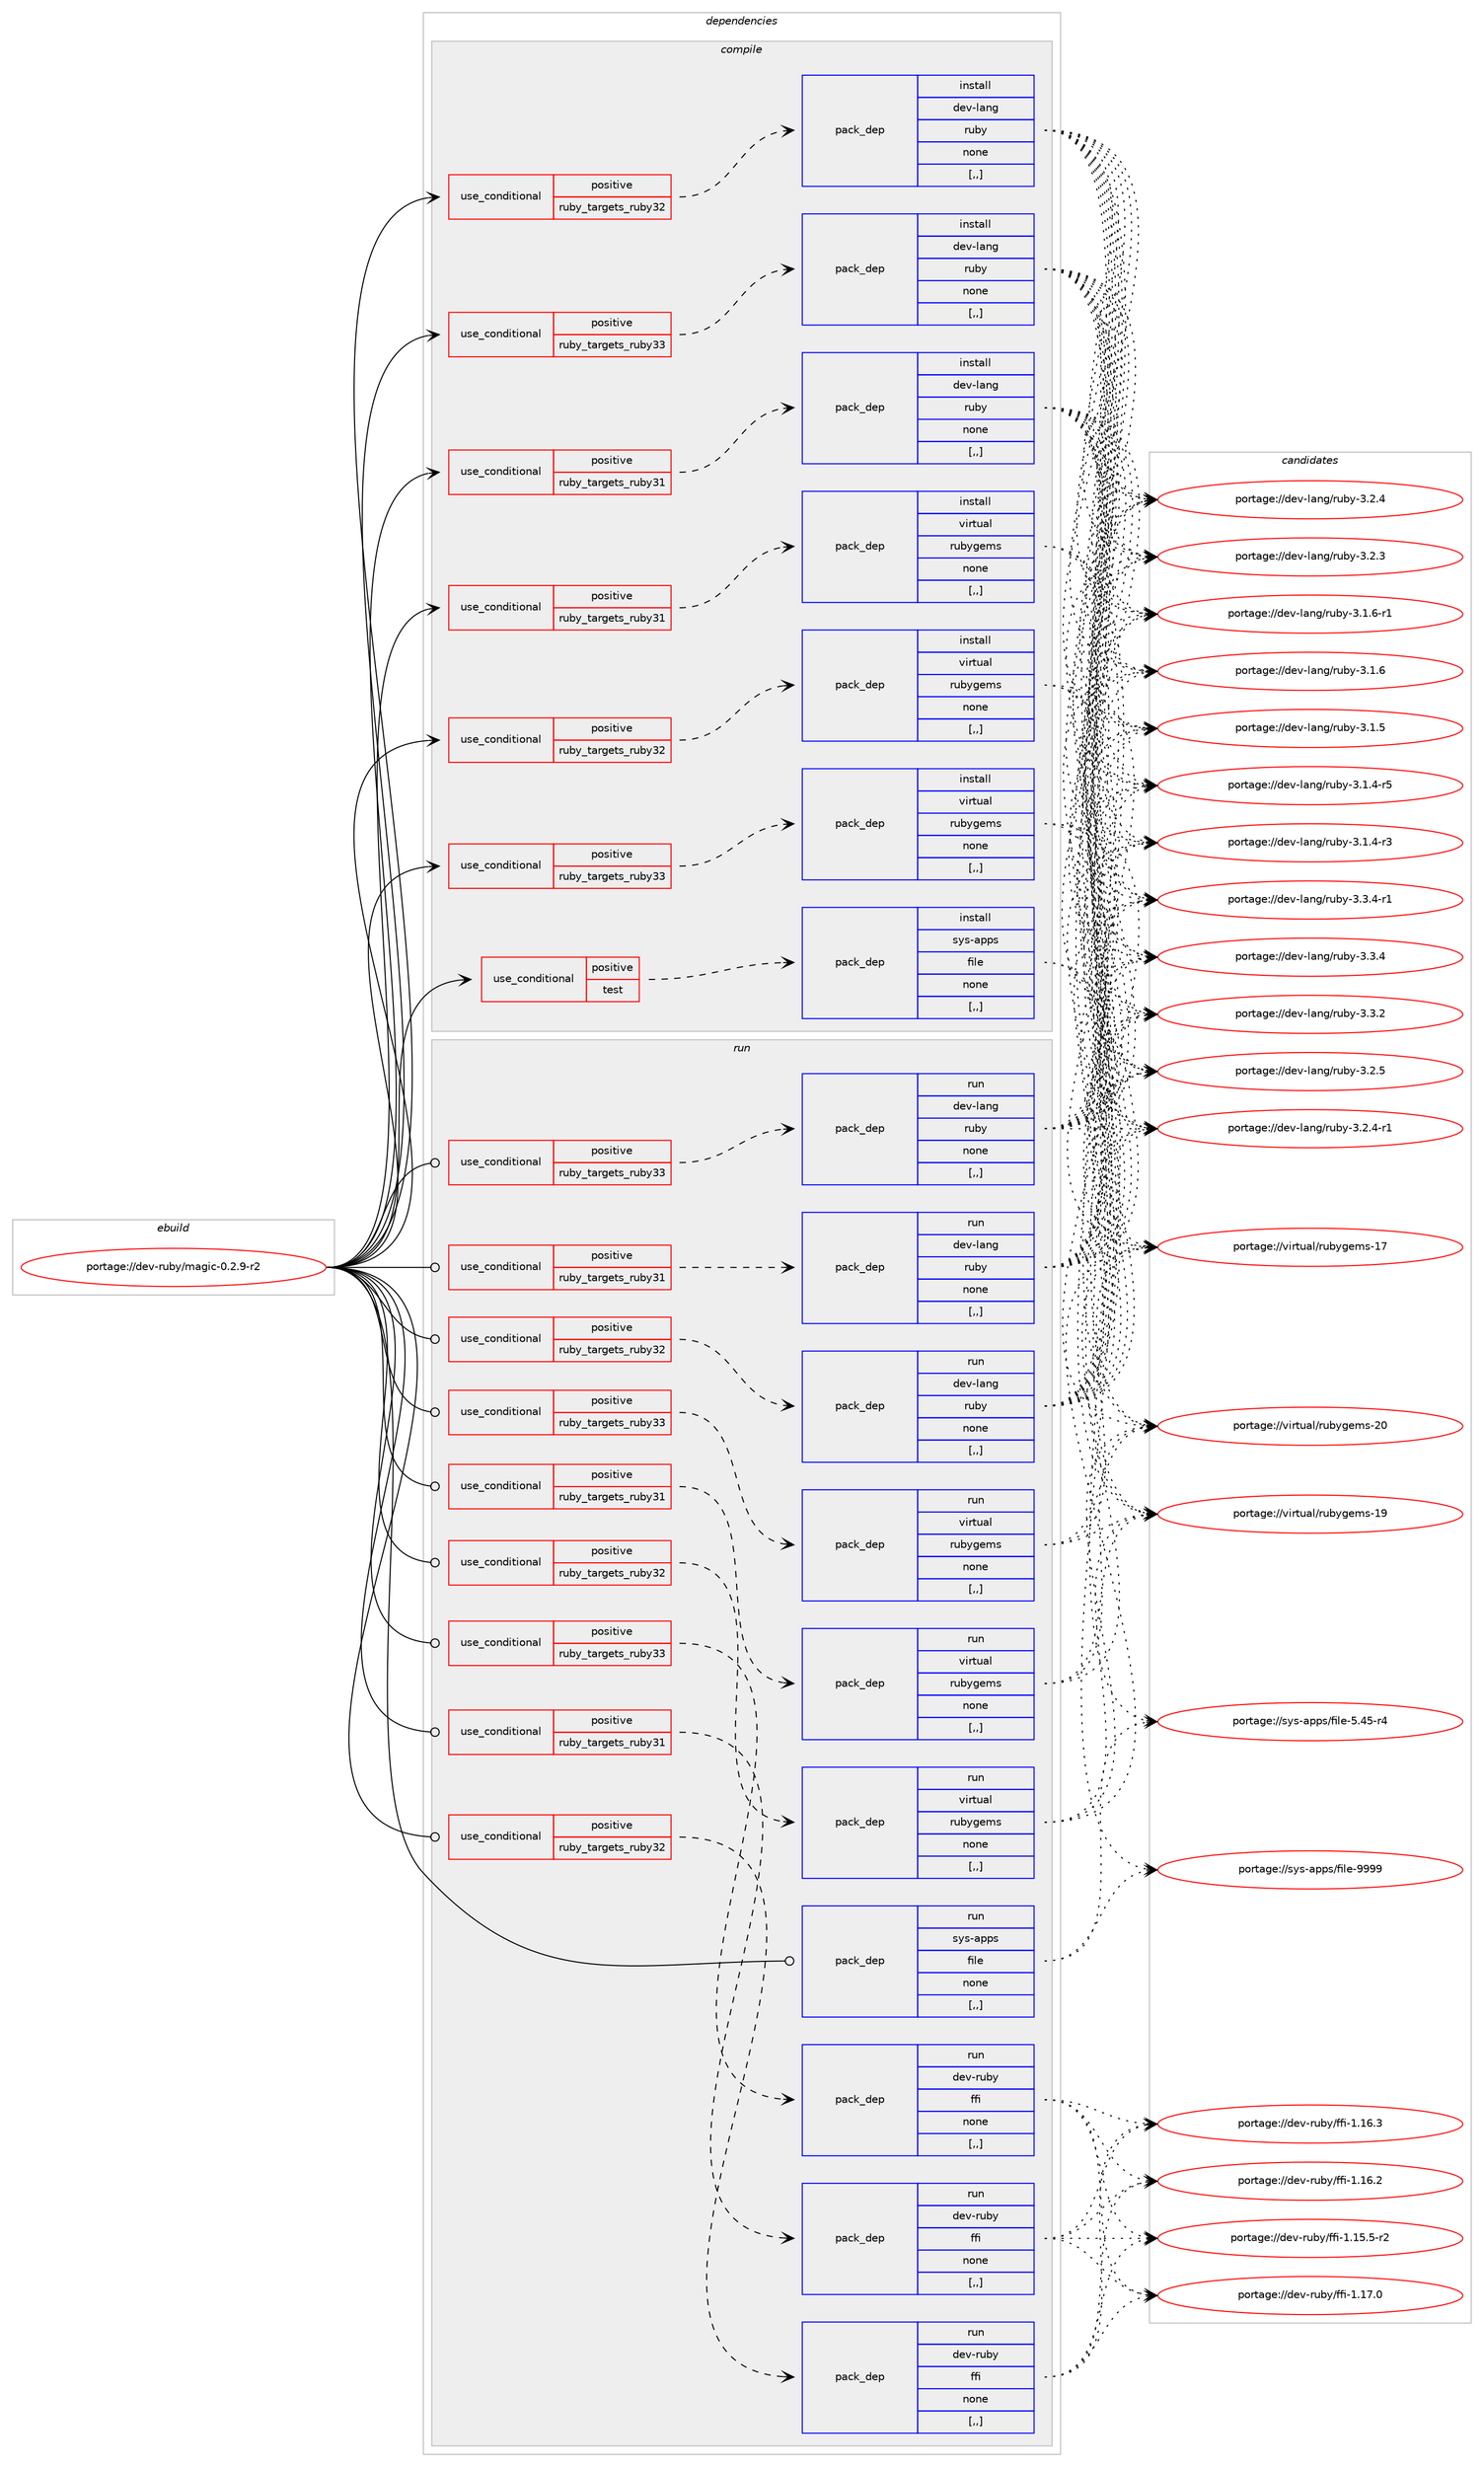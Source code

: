 digraph prolog {

# *************
# Graph options
# *************

newrank=true;
concentrate=true;
compound=true;
graph [rankdir=LR,fontname=Helvetica,fontsize=10,ranksep=1.5];#, ranksep=2.5, nodesep=0.2];
edge  [arrowhead=vee];
node  [fontname=Helvetica,fontsize=10];

# **********
# The ebuild
# **********

subgraph cluster_leftcol {
color=gray;
label=<<i>ebuild</i>>;
id [label="portage://dev-ruby/magic-0.2.9-r2", color=red, width=4, href="../dev-ruby/magic-0.2.9-r2.svg"];
}

# ****************
# The dependencies
# ****************

subgraph cluster_midcol {
color=gray;
label=<<i>dependencies</i>>;
subgraph cluster_compile {
fillcolor="#eeeeee";
style=filled;
label=<<i>compile</i>>;
subgraph cond50223 {
dependency189157 [label=<<TABLE BORDER="0" CELLBORDER="1" CELLSPACING="0" CELLPADDING="4"><TR><TD ROWSPAN="3" CELLPADDING="10">use_conditional</TD></TR><TR><TD>positive</TD></TR><TR><TD>ruby_targets_ruby31</TD></TR></TABLE>>, shape=none, color=red];
subgraph pack137595 {
dependency189158 [label=<<TABLE BORDER="0" CELLBORDER="1" CELLSPACING="0" CELLPADDING="4" WIDTH="220"><TR><TD ROWSPAN="6" CELLPADDING="30">pack_dep</TD></TR><TR><TD WIDTH="110">install</TD></TR><TR><TD>dev-lang</TD></TR><TR><TD>ruby</TD></TR><TR><TD>none</TD></TR><TR><TD>[,,]</TD></TR></TABLE>>, shape=none, color=blue];
}
dependency189157:e -> dependency189158:w [weight=20,style="dashed",arrowhead="vee"];
}
id:e -> dependency189157:w [weight=20,style="solid",arrowhead="vee"];
subgraph cond50224 {
dependency189159 [label=<<TABLE BORDER="0" CELLBORDER="1" CELLSPACING="0" CELLPADDING="4"><TR><TD ROWSPAN="3" CELLPADDING="10">use_conditional</TD></TR><TR><TD>positive</TD></TR><TR><TD>ruby_targets_ruby31</TD></TR></TABLE>>, shape=none, color=red];
subgraph pack137596 {
dependency189160 [label=<<TABLE BORDER="0" CELLBORDER="1" CELLSPACING="0" CELLPADDING="4" WIDTH="220"><TR><TD ROWSPAN="6" CELLPADDING="30">pack_dep</TD></TR><TR><TD WIDTH="110">install</TD></TR><TR><TD>virtual</TD></TR><TR><TD>rubygems</TD></TR><TR><TD>none</TD></TR><TR><TD>[,,]</TD></TR></TABLE>>, shape=none, color=blue];
}
dependency189159:e -> dependency189160:w [weight=20,style="dashed",arrowhead="vee"];
}
id:e -> dependency189159:w [weight=20,style="solid",arrowhead="vee"];
subgraph cond50225 {
dependency189161 [label=<<TABLE BORDER="0" CELLBORDER="1" CELLSPACING="0" CELLPADDING="4"><TR><TD ROWSPAN="3" CELLPADDING="10">use_conditional</TD></TR><TR><TD>positive</TD></TR><TR><TD>ruby_targets_ruby32</TD></TR></TABLE>>, shape=none, color=red];
subgraph pack137597 {
dependency189162 [label=<<TABLE BORDER="0" CELLBORDER="1" CELLSPACING="0" CELLPADDING="4" WIDTH="220"><TR><TD ROWSPAN="6" CELLPADDING="30">pack_dep</TD></TR><TR><TD WIDTH="110">install</TD></TR><TR><TD>dev-lang</TD></TR><TR><TD>ruby</TD></TR><TR><TD>none</TD></TR><TR><TD>[,,]</TD></TR></TABLE>>, shape=none, color=blue];
}
dependency189161:e -> dependency189162:w [weight=20,style="dashed",arrowhead="vee"];
}
id:e -> dependency189161:w [weight=20,style="solid",arrowhead="vee"];
subgraph cond50226 {
dependency189163 [label=<<TABLE BORDER="0" CELLBORDER="1" CELLSPACING="0" CELLPADDING="4"><TR><TD ROWSPAN="3" CELLPADDING="10">use_conditional</TD></TR><TR><TD>positive</TD></TR><TR><TD>ruby_targets_ruby32</TD></TR></TABLE>>, shape=none, color=red];
subgraph pack137598 {
dependency189164 [label=<<TABLE BORDER="0" CELLBORDER="1" CELLSPACING="0" CELLPADDING="4" WIDTH="220"><TR><TD ROWSPAN="6" CELLPADDING="30">pack_dep</TD></TR><TR><TD WIDTH="110">install</TD></TR><TR><TD>virtual</TD></TR><TR><TD>rubygems</TD></TR><TR><TD>none</TD></TR><TR><TD>[,,]</TD></TR></TABLE>>, shape=none, color=blue];
}
dependency189163:e -> dependency189164:w [weight=20,style="dashed",arrowhead="vee"];
}
id:e -> dependency189163:w [weight=20,style="solid",arrowhead="vee"];
subgraph cond50227 {
dependency189165 [label=<<TABLE BORDER="0" CELLBORDER="1" CELLSPACING="0" CELLPADDING="4"><TR><TD ROWSPAN="3" CELLPADDING="10">use_conditional</TD></TR><TR><TD>positive</TD></TR><TR><TD>ruby_targets_ruby33</TD></TR></TABLE>>, shape=none, color=red];
subgraph pack137599 {
dependency189166 [label=<<TABLE BORDER="0" CELLBORDER="1" CELLSPACING="0" CELLPADDING="4" WIDTH="220"><TR><TD ROWSPAN="6" CELLPADDING="30">pack_dep</TD></TR><TR><TD WIDTH="110">install</TD></TR><TR><TD>dev-lang</TD></TR><TR><TD>ruby</TD></TR><TR><TD>none</TD></TR><TR><TD>[,,]</TD></TR></TABLE>>, shape=none, color=blue];
}
dependency189165:e -> dependency189166:w [weight=20,style="dashed",arrowhead="vee"];
}
id:e -> dependency189165:w [weight=20,style="solid",arrowhead="vee"];
subgraph cond50228 {
dependency189167 [label=<<TABLE BORDER="0" CELLBORDER="1" CELLSPACING="0" CELLPADDING="4"><TR><TD ROWSPAN="3" CELLPADDING="10">use_conditional</TD></TR><TR><TD>positive</TD></TR><TR><TD>ruby_targets_ruby33</TD></TR></TABLE>>, shape=none, color=red];
subgraph pack137600 {
dependency189168 [label=<<TABLE BORDER="0" CELLBORDER="1" CELLSPACING="0" CELLPADDING="4" WIDTH="220"><TR><TD ROWSPAN="6" CELLPADDING="30">pack_dep</TD></TR><TR><TD WIDTH="110">install</TD></TR><TR><TD>virtual</TD></TR><TR><TD>rubygems</TD></TR><TR><TD>none</TD></TR><TR><TD>[,,]</TD></TR></TABLE>>, shape=none, color=blue];
}
dependency189167:e -> dependency189168:w [weight=20,style="dashed",arrowhead="vee"];
}
id:e -> dependency189167:w [weight=20,style="solid",arrowhead="vee"];
subgraph cond50229 {
dependency189169 [label=<<TABLE BORDER="0" CELLBORDER="1" CELLSPACING="0" CELLPADDING="4"><TR><TD ROWSPAN="3" CELLPADDING="10">use_conditional</TD></TR><TR><TD>positive</TD></TR><TR><TD>test</TD></TR></TABLE>>, shape=none, color=red];
subgraph pack137601 {
dependency189170 [label=<<TABLE BORDER="0" CELLBORDER="1" CELLSPACING="0" CELLPADDING="4" WIDTH="220"><TR><TD ROWSPAN="6" CELLPADDING="30">pack_dep</TD></TR><TR><TD WIDTH="110">install</TD></TR><TR><TD>sys-apps</TD></TR><TR><TD>file</TD></TR><TR><TD>none</TD></TR><TR><TD>[,,]</TD></TR></TABLE>>, shape=none, color=blue];
}
dependency189169:e -> dependency189170:w [weight=20,style="dashed",arrowhead="vee"];
}
id:e -> dependency189169:w [weight=20,style="solid",arrowhead="vee"];
}
subgraph cluster_compileandrun {
fillcolor="#eeeeee";
style=filled;
label=<<i>compile and run</i>>;
}
subgraph cluster_run {
fillcolor="#eeeeee";
style=filled;
label=<<i>run</i>>;
subgraph cond50230 {
dependency189171 [label=<<TABLE BORDER="0" CELLBORDER="1" CELLSPACING="0" CELLPADDING="4"><TR><TD ROWSPAN="3" CELLPADDING="10">use_conditional</TD></TR><TR><TD>positive</TD></TR><TR><TD>ruby_targets_ruby31</TD></TR></TABLE>>, shape=none, color=red];
subgraph pack137602 {
dependency189172 [label=<<TABLE BORDER="0" CELLBORDER="1" CELLSPACING="0" CELLPADDING="4" WIDTH="220"><TR><TD ROWSPAN="6" CELLPADDING="30">pack_dep</TD></TR><TR><TD WIDTH="110">run</TD></TR><TR><TD>dev-lang</TD></TR><TR><TD>ruby</TD></TR><TR><TD>none</TD></TR><TR><TD>[,,]</TD></TR></TABLE>>, shape=none, color=blue];
}
dependency189171:e -> dependency189172:w [weight=20,style="dashed",arrowhead="vee"];
}
id:e -> dependency189171:w [weight=20,style="solid",arrowhead="odot"];
subgraph cond50231 {
dependency189173 [label=<<TABLE BORDER="0" CELLBORDER="1" CELLSPACING="0" CELLPADDING="4"><TR><TD ROWSPAN="3" CELLPADDING="10">use_conditional</TD></TR><TR><TD>positive</TD></TR><TR><TD>ruby_targets_ruby31</TD></TR></TABLE>>, shape=none, color=red];
subgraph pack137603 {
dependency189174 [label=<<TABLE BORDER="0" CELLBORDER="1" CELLSPACING="0" CELLPADDING="4" WIDTH="220"><TR><TD ROWSPAN="6" CELLPADDING="30">pack_dep</TD></TR><TR><TD WIDTH="110">run</TD></TR><TR><TD>dev-ruby</TD></TR><TR><TD>ffi</TD></TR><TR><TD>none</TD></TR><TR><TD>[,,]</TD></TR></TABLE>>, shape=none, color=blue];
}
dependency189173:e -> dependency189174:w [weight=20,style="dashed",arrowhead="vee"];
}
id:e -> dependency189173:w [weight=20,style="solid",arrowhead="odot"];
subgraph cond50232 {
dependency189175 [label=<<TABLE BORDER="0" CELLBORDER="1" CELLSPACING="0" CELLPADDING="4"><TR><TD ROWSPAN="3" CELLPADDING="10">use_conditional</TD></TR><TR><TD>positive</TD></TR><TR><TD>ruby_targets_ruby31</TD></TR></TABLE>>, shape=none, color=red];
subgraph pack137604 {
dependency189176 [label=<<TABLE BORDER="0" CELLBORDER="1" CELLSPACING="0" CELLPADDING="4" WIDTH="220"><TR><TD ROWSPAN="6" CELLPADDING="30">pack_dep</TD></TR><TR><TD WIDTH="110">run</TD></TR><TR><TD>virtual</TD></TR><TR><TD>rubygems</TD></TR><TR><TD>none</TD></TR><TR><TD>[,,]</TD></TR></TABLE>>, shape=none, color=blue];
}
dependency189175:e -> dependency189176:w [weight=20,style="dashed",arrowhead="vee"];
}
id:e -> dependency189175:w [weight=20,style="solid",arrowhead="odot"];
subgraph cond50233 {
dependency189177 [label=<<TABLE BORDER="0" CELLBORDER="1" CELLSPACING="0" CELLPADDING="4"><TR><TD ROWSPAN="3" CELLPADDING="10">use_conditional</TD></TR><TR><TD>positive</TD></TR><TR><TD>ruby_targets_ruby32</TD></TR></TABLE>>, shape=none, color=red];
subgraph pack137605 {
dependency189178 [label=<<TABLE BORDER="0" CELLBORDER="1" CELLSPACING="0" CELLPADDING="4" WIDTH="220"><TR><TD ROWSPAN="6" CELLPADDING="30">pack_dep</TD></TR><TR><TD WIDTH="110">run</TD></TR><TR><TD>dev-lang</TD></TR><TR><TD>ruby</TD></TR><TR><TD>none</TD></TR><TR><TD>[,,]</TD></TR></TABLE>>, shape=none, color=blue];
}
dependency189177:e -> dependency189178:w [weight=20,style="dashed",arrowhead="vee"];
}
id:e -> dependency189177:w [weight=20,style="solid",arrowhead="odot"];
subgraph cond50234 {
dependency189179 [label=<<TABLE BORDER="0" CELLBORDER="1" CELLSPACING="0" CELLPADDING="4"><TR><TD ROWSPAN="3" CELLPADDING="10">use_conditional</TD></TR><TR><TD>positive</TD></TR><TR><TD>ruby_targets_ruby32</TD></TR></TABLE>>, shape=none, color=red];
subgraph pack137606 {
dependency189180 [label=<<TABLE BORDER="0" CELLBORDER="1" CELLSPACING="0" CELLPADDING="4" WIDTH="220"><TR><TD ROWSPAN="6" CELLPADDING="30">pack_dep</TD></TR><TR><TD WIDTH="110">run</TD></TR><TR><TD>dev-ruby</TD></TR><TR><TD>ffi</TD></TR><TR><TD>none</TD></TR><TR><TD>[,,]</TD></TR></TABLE>>, shape=none, color=blue];
}
dependency189179:e -> dependency189180:w [weight=20,style="dashed",arrowhead="vee"];
}
id:e -> dependency189179:w [weight=20,style="solid",arrowhead="odot"];
subgraph cond50235 {
dependency189181 [label=<<TABLE BORDER="0" CELLBORDER="1" CELLSPACING="0" CELLPADDING="4"><TR><TD ROWSPAN="3" CELLPADDING="10">use_conditional</TD></TR><TR><TD>positive</TD></TR><TR><TD>ruby_targets_ruby32</TD></TR></TABLE>>, shape=none, color=red];
subgraph pack137607 {
dependency189182 [label=<<TABLE BORDER="0" CELLBORDER="1" CELLSPACING="0" CELLPADDING="4" WIDTH="220"><TR><TD ROWSPAN="6" CELLPADDING="30">pack_dep</TD></TR><TR><TD WIDTH="110">run</TD></TR><TR><TD>virtual</TD></TR><TR><TD>rubygems</TD></TR><TR><TD>none</TD></TR><TR><TD>[,,]</TD></TR></TABLE>>, shape=none, color=blue];
}
dependency189181:e -> dependency189182:w [weight=20,style="dashed",arrowhead="vee"];
}
id:e -> dependency189181:w [weight=20,style="solid",arrowhead="odot"];
subgraph cond50236 {
dependency189183 [label=<<TABLE BORDER="0" CELLBORDER="1" CELLSPACING="0" CELLPADDING="4"><TR><TD ROWSPAN="3" CELLPADDING="10">use_conditional</TD></TR><TR><TD>positive</TD></TR><TR><TD>ruby_targets_ruby33</TD></TR></TABLE>>, shape=none, color=red];
subgraph pack137608 {
dependency189184 [label=<<TABLE BORDER="0" CELLBORDER="1" CELLSPACING="0" CELLPADDING="4" WIDTH="220"><TR><TD ROWSPAN="6" CELLPADDING="30">pack_dep</TD></TR><TR><TD WIDTH="110">run</TD></TR><TR><TD>dev-lang</TD></TR><TR><TD>ruby</TD></TR><TR><TD>none</TD></TR><TR><TD>[,,]</TD></TR></TABLE>>, shape=none, color=blue];
}
dependency189183:e -> dependency189184:w [weight=20,style="dashed",arrowhead="vee"];
}
id:e -> dependency189183:w [weight=20,style="solid",arrowhead="odot"];
subgraph cond50237 {
dependency189185 [label=<<TABLE BORDER="0" CELLBORDER="1" CELLSPACING="0" CELLPADDING="4"><TR><TD ROWSPAN="3" CELLPADDING="10">use_conditional</TD></TR><TR><TD>positive</TD></TR><TR><TD>ruby_targets_ruby33</TD></TR></TABLE>>, shape=none, color=red];
subgraph pack137609 {
dependency189186 [label=<<TABLE BORDER="0" CELLBORDER="1" CELLSPACING="0" CELLPADDING="4" WIDTH="220"><TR><TD ROWSPAN="6" CELLPADDING="30">pack_dep</TD></TR><TR><TD WIDTH="110">run</TD></TR><TR><TD>dev-ruby</TD></TR><TR><TD>ffi</TD></TR><TR><TD>none</TD></TR><TR><TD>[,,]</TD></TR></TABLE>>, shape=none, color=blue];
}
dependency189185:e -> dependency189186:w [weight=20,style="dashed",arrowhead="vee"];
}
id:e -> dependency189185:w [weight=20,style="solid",arrowhead="odot"];
subgraph cond50238 {
dependency189187 [label=<<TABLE BORDER="0" CELLBORDER="1" CELLSPACING="0" CELLPADDING="4"><TR><TD ROWSPAN="3" CELLPADDING="10">use_conditional</TD></TR><TR><TD>positive</TD></TR><TR><TD>ruby_targets_ruby33</TD></TR></TABLE>>, shape=none, color=red];
subgraph pack137610 {
dependency189188 [label=<<TABLE BORDER="0" CELLBORDER="1" CELLSPACING="0" CELLPADDING="4" WIDTH="220"><TR><TD ROWSPAN="6" CELLPADDING="30">pack_dep</TD></TR><TR><TD WIDTH="110">run</TD></TR><TR><TD>virtual</TD></TR><TR><TD>rubygems</TD></TR><TR><TD>none</TD></TR><TR><TD>[,,]</TD></TR></TABLE>>, shape=none, color=blue];
}
dependency189187:e -> dependency189188:w [weight=20,style="dashed",arrowhead="vee"];
}
id:e -> dependency189187:w [weight=20,style="solid",arrowhead="odot"];
subgraph pack137611 {
dependency189189 [label=<<TABLE BORDER="0" CELLBORDER="1" CELLSPACING="0" CELLPADDING="4" WIDTH="220"><TR><TD ROWSPAN="6" CELLPADDING="30">pack_dep</TD></TR><TR><TD WIDTH="110">run</TD></TR><TR><TD>sys-apps</TD></TR><TR><TD>file</TD></TR><TR><TD>none</TD></TR><TR><TD>[,,]</TD></TR></TABLE>>, shape=none, color=blue];
}
id:e -> dependency189189:w [weight=20,style="solid",arrowhead="odot"];
}
}

# **************
# The candidates
# **************

subgraph cluster_choices {
rank=same;
color=gray;
label=<<i>candidates</i>>;

subgraph choice137595 {
color=black;
nodesep=1;
choice100101118451089711010347114117981214551465146524511449 [label="portage://dev-lang/ruby-3.3.4-r1", color=red, width=4,href="../dev-lang/ruby-3.3.4-r1.svg"];
choice10010111845108971101034711411798121455146514652 [label="portage://dev-lang/ruby-3.3.4", color=red, width=4,href="../dev-lang/ruby-3.3.4.svg"];
choice10010111845108971101034711411798121455146514650 [label="portage://dev-lang/ruby-3.3.2", color=red, width=4,href="../dev-lang/ruby-3.3.2.svg"];
choice10010111845108971101034711411798121455146504653 [label="portage://dev-lang/ruby-3.2.5", color=red, width=4,href="../dev-lang/ruby-3.2.5.svg"];
choice100101118451089711010347114117981214551465046524511449 [label="portage://dev-lang/ruby-3.2.4-r1", color=red, width=4,href="../dev-lang/ruby-3.2.4-r1.svg"];
choice10010111845108971101034711411798121455146504652 [label="portage://dev-lang/ruby-3.2.4", color=red, width=4,href="../dev-lang/ruby-3.2.4.svg"];
choice10010111845108971101034711411798121455146504651 [label="portage://dev-lang/ruby-3.2.3", color=red, width=4,href="../dev-lang/ruby-3.2.3.svg"];
choice100101118451089711010347114117981214551464946544511449 [label="portage://dev-lang/ruby-3.1.6-r1", color=red, width=4,href="../dev-lang/ruby-3.1.6-r1.svg"];
choice10010111845108971101034711411798121455146494654 [label="portage://dev-lang/ruby-3.1.6", color=red, width=4,href="../dev-lang/ruby-3.1.6.svg"];
choice10010111845108971101034711411798121455146494653 [label="portage://dev-lang/ruby-3.1.5", color=red, width=4,href="../dev-lang/ruby-3.1.5.svg"];
choice100101118451089711010347114117981214551464946524511453 [label="portage://dev-lang/ruby-3.1.4-r5", color=red, width=4,href="../dev-lang/ruby-3.1.4-r5.svg"];
choice100101118451089711010347114117981214551464946524511451 [label="portage://dev-lang/ruby-3.1.4-r3", color=red, width=4,href="../dev-lang/ruby-3.1.4-r3.svg"];
dependency189158:e -> choice100101118451089711010347114117981214551465146524511449:w [style=dotted,weight="100"];
dependency189158:e -> choice10010111845108971101034711411798121455146514652:w [style=dotted,weight="100"];
dependency189158:e -> choice10010111845108971101034711411798121455146514650:w [style=dotted,weight="100"];
dependency189158:e -> choice10010111845108971101034711411798121455146504653:w [style=dotted,weight="100"];
dependency189158:e -> choice100101118451089711010347114117981214551465046524511449:w [style=dotted,weight="100"];
dependency189158:e -> choice10010111845108971101034711411798121455146504652:w [style=dotted,weight="100"];
dependency189158:e -> choice10010111845108971101034711411798121455146504651:w [style=dotted,weight="100"];
dependency189158:e -> choice100101118451089711010347114117981214551464946544511449:w [style=dotted,weight="100"];
dependency189158:e -> choice10010111845108971101034711411798121455146494654:w [style=dotted,weight="100"];
dependency189158:e -> choice10010111845108971101034711411798121455146494653:w [style=dotted,weight="100"];
dependency189158:e -> choice100101118451089711010347114117981214551464946524511453:w [style=dotted,weight="100"];
dependency189158:e -> choice100101118451089711010347114117981214551464946524511451:w [style=dotted,weight="100"];
}
subgraph choice137596 {
color=black;
nodesep=1;
choice118105114116117971084711411798121103101109115455048 [label="portage://virtual/rubygems-20", color=red, width=4,href="../virtual/rubygems-20.svg"];
choice118105114116117971084711411798121103101109115454957 [label="portage://virtual/rubygems-19", color=red, width=4,href="../virtual/rubygems-19.svg"];
choice118105114116117971084711411798121103101109115454955 [label="portage://virtual/rubygems-17", color=red, width=4,href="../virtual/rubygems-17.svg"];
dependency189160:e -> choice118105114116117971084711411798121103101109115455048:w [style=dotted,weight="100"];
dependency189160:e -> choice118105114116117971084711411798121103101109115454957:w [style=dotted,weight="100"];
dependency189160:e -> choice118105114116117971084711411798121103101109115454955:w [style=dotted,weight="100"];
}
subgraph choice137597 {
color=black;
nodesep=1;
choice100101118451089711010347114117981214551465146524511449 [label="portage://dev-lang/ruby-3.3.4-r1", color=red, width=4,href="../dev-lang/ruby-3.3.4-r1.svg"];
choice10010111845108971101034711411798121455146514652 [label="portage://dev-lang/ruby-3.3.4", color=red, width=4,href="../dev-lang/ruby-3.3.4.svg"];
choice10010111845108971101034711411798121455146514650 [label="portage://dev-lang/ruby-3.3.2", color=red, width=4,href="../dev-lang/ruby-3.3.2.svg"];
choice10010111845108971101034711411798121455146504653 [label="portage://dev-lang/ruby-3.2.5", color=red, width=4,href="../dev-lang/ruby-3.2.5.svg"];
choice100101118451089711010347114117981214551465046524511449 [label="portage://dev-lang/ruby-3.2.4-r1", color=red, width=4,href="../dev-lang/ruby-3.2.4-r1.svg"];
choice10010111845108971101034711411798121455146504652 [label="portage://dev-lang/ruby-3.2.4", color=red, width=4,href="../dev-lang/ruby-3.2.4.svg"];
choice10010111845108971101034711411798121455146504651 [label="portage://dev-lang/ruby-3.2.3", color=red, width=4,href="../dev-lang/ruby-3.2.3.svg"];
choice100101118451089711010347114117981214551464946544511449 [label="portage://dev-lang/ruby-3.1.6-r1", color=red, width=4,href="../dev-lang/ruby-3.1.6-r1.svg"];
choice10010111845108971101034711411798121455146494654 [label="portage://dev-lang/ruby-3.1.6", color=red, width=4,href="../dev-lang/ruby-3.1.6.svg"];
choice10010111845108971101034711411798121455146494653 [label="portage://dev-lang/ruby-3.1.5", color=red, width=4,href="../dev-lang/ruby-3.1.5.svg"];
choice100101118451089711010347114117981214551464946524511453 [label="portage://dev-lang/ruby-3.1.4-r5", color=red, width=4,href="../dev-lang/ruby-3.1.4-r5.svg"];
choice100101118451089711010347114117981214551464946524511451 [label="portage://dev-lang/ruby-3.1.4-r3", color=red, width=4,href="../dev-lang/ruby-3.1.4-r3.svg"];
dependency189162:e -> choice100101118451089711010347114117981214551465146524511449:w [style=dotted,weight="100"];
dependency189162:e -> choice10010111845108971101034711411798121455146514652:w [style=dotted,weight="100"];
dependency189162:e -> choice10010111845108971101034711411798121455146514650:w [style=dotted,weight="100"];
dependency189162:e -> choice10010111845108971101034711411798121455146504653:w [style=dotted,weight="100"];
dependency189162:e -> choice100101118451089711010347114117981214551465046524511449:w [style=dotted,weight="100"];
dependency189162:e -> choice10010111845108971101034711411798121455146504652:w [style=dotted,weight="100"];
dependency189162:e -> choice10010111845108971101034711411798121455146504651:w [style=dotted,weight="100"];
dependency189162:e -> choice100101118451089711010347114117981214551464946544511449:w [style=dotted,weight="100"];
dependency189162:e -> choice10010111845108971101034711411798121455146494654:w [style=dotted,weight="100"];
dependency189162:e -> choice10010111845108971101034711411798121455146494653:w [style=dotted,weight="100"];
dependency189162:e -> choice100101118451089711010347114117981214551464946524511453:w [style=dotted,weight="100"];
dependency189162:e -> choice100101118451089711010347114117981214551464946524511451:w [style=dotted,weight="100"];
}
subgraph choice137598 {
color=black;
nodesep=1;
choice118105114116117971084711411798121103101109115455048 [label="portage://virtual/rubygems-20", color=red, width=4,href="../virtual/rubygems-20.svg"];
choice118105114116117971084711411798121103101109115454957 [label="portage://virtual/rubygems-19", color=red, width=4,href="../virtual/rubygems-19.svg"];
choice118105114116117971084711411798121103101109115454955 [label="portage://virtual/rubygems-17", color=red, width=4,href="../virtual/rubygems-17.svg"];
dependency189164:e -> choice118105114116117971084711411798121103101109115455048:w [style=dotted,weight="100"];
dependency189164:e -> choice118105114116117971084711411798121103101109115454957:w [style=dotted,weight="100"];
dependency189164:e -> choice118105114116117971084711411798121103101109115454955:w [style=dotted,weight="100"];
}
subgraph choice137599 {
color=black;
nodesep=1;
choice100101118451089711010347114117981214551465146524511449 [label="portage://dev-lang/ruby-3.3.4-r1", color=red, width=4,href="../dev-lang/ruby-3.3.4-r1.svg"];
choice10010111845108971101034711411798121455146514652 [label="portage://dev-lang/ruby-3.3.4", color=red, width=4,href="../dev-lang/ruby-3.3.4.svg"];
choice10010111845108971101034711411798121455146514650 [label="portage://dev-lang/ruby-3.3.2", color=red, width=4,href="../dev-lang/ruby-3.3.2.svg"];
choice10010111845108971101034711411798121455146504653 [label="portage://dev-lang/ruby-3.2.5", color=red, width=4,href="../dev-lang/ruby-3.2.5.svg"];
choice100101118451089711010347114117981214551465046524511449 [label="portage://dev-lang/ruby-3.2.4-r1", color=red, width=4,href="../dev-lang/ruby-3.2.4-r1.svg"];
choice10010111845108971101034711411798121455146504652 [label="portage://dev-lang/ruby-3.2.4", color=red, width=4,href="../dev-lang/ruby-3.2.4.svg"];
choice10010111845108971101034711411798121455146504651 [label="portage://dev-lang/ruby-3.2.3", color=red, width=4,href="../dev-lang/ruby-3.2.3.svg"];
choice100101118451089711010347114117981214551464946544511449 [label="portage://dev-lang/ruby-3.1.6-r1", color=red, width=4,href="../dev-lang/ruby-3.1.6-r1.svg"];
choice10010111845108971101034711411798121455146494654 [label="portage://dev-lang/ruby-3.1.6", color=red, width=4,href="../dev-lang/ruby-3.1.6.svg"];
choice10010111845108971101034711411798121455146494653 [label="portage://dev-lang/ruby-3.1.5", color=red, width=4,href="../dev-lang/ruby-3.1.5.svg"];
choice100101118451089711010347114117981214551464946524511453 [label="portage://dev-lang/ruby-3.1.4-r5", color=red, width=4,href="../dev-lang/ruby-3.1.4-r5.svg"];
choice100101118451089711010347114117981214551464946524511451 [label="portage://dev-lang/ruby-3.1.4-r3", color=red, width=4,href="../dev-lang/ruby-3.1.4-r3.svg"];
dependency189166:e -> choice100101118451089711010347114117981214551465146524511449:w [style=dotted,weight="100"];
dependency189166:e -> choice10010111845108971101034711411798121455146514652:w [style=dotted,weight="100"];
dependency189166:e -> choice10010111845108971101034711411798121455146514650:w [style=dotted,weight="100"];
dependency189166:e -> choice10010111845108971101034711411798121455146504653:w [style=dotted,weight="100"];
dependency189166:e -> choice100101118451089711010347114117981214551465046524511449:w [style=dotted,weight="100"];
dependency189166:e -> choice10010111845108971101034711411798121455146504652:w [style=dotted,weight="100"];
dependency189166:e -> choice10010111845108971101034711411798121455146504651:w [style=dotted,weight="100"];
dependency189166:e -> choice100101118451089711010347114117981214551464946544511449:w [style=dotted,weight="100"];
dependency189166:e -> choice10010111845108971101034711411798121455146494654:w [style=dotted,weight="100"];
dependency189166:e -> choice10010111845108971101034711411798121455146494653:w [style=dotted,weight="100"];
dependency189166:e -> choice100101118451089711010347114117981214551464946524511453:w [style=dotted,weight="100"];
dependency189166:e -> choice100101118451089711010347114117981214551464946524511451:w [style=dotted,weight="100"];
}
subgraph choice137600 {
color=black;
nodesep=1;
choice118105114116117971084711411798121103101109115455048 [label="portage://virtual/rubygems-20", color=red, width=4,href="../virtual/rubygems-20.svg"];
choice118105114116117971084711411798121103101109115454957 [label="portage://virtual/rubygems-19", color=red, width=4,href="../virtual/rubygems-19.svg"];
choice118105114116117971084711411798121103101109115454955 [label="portage://virtual/rubygems-17", color=red, width=4,href="../virtual/rubygems-17.svg"];
dependency189168:e -> choice118105114116117971084711411798121103101109115455048:w [style=dotted,weight="100"];
dependency189168:e -> choice118105114116117971084711411798121103101109115454957:w [style=dotted,weight="100"];
dependency189168:e -> choice118105114116117971084711411798121103101109115454955:w [style=dotted,weight="100"];
}
subgraph choice137601 {
color=black;
nodesep=1;
choice1151211154597112112115471021051081014557575757 [label="portage://sys-apps/file-9999", color=red, width=4,href="../sys-apps/file-9999.svg"];
choice11512111545971121121154710210510810145534652534511452 [label="portage://sys-apps/file-5.45-r4", color=red, width=4,href="../sys-apps/file-5.45-r4.svg"];
dependency189170:e -> choice1151211154597112112115471021051081014557575757:w [style=dotted,weight="100"];
dependency189170:e -> choice11512111545971121121154710210510810145534652534511452:w [style=dotted,weight="100"];
}
subgraph choice137602 {
color=black;
nodesep=1;
choice100101118451089711010347114117981214551465146524511449 [label="portage://dev-lang/ruby-3.3.4-r1", color=red, width=4,href="../dev-lang/ruby-3.3.4-r1.svg"];
choice10010111845108971101034711411798121455146514652 [label="portage://dev-lang/ruby-3.3.4", color=red, width=4,href="../dev-lang/ruby-3.3.4.svg"];
choice10010111845108971101034711411798121455146514650 [label="portage://dev-lang/ruby-3.3.2", color=red, width=4,href="../dev-lang/ruby-3.3.2.svg"];
choice10010111845108971101034711411798121455146504653 [label="portage://dev-lang/ruby-3.2.5", color=red, width=4,href="../dev-lang/ruby-3.2.5.svg"];
choice100101118451089711010347114117981214551465046524511449 [label="portage://dev-lang/ruby-3.2.4-r1", color=red, width=4,href="../dev-lang/ruby-3.2.4-r1.svg"];
choice10010111845108971101034711411798121455146504652 [label="portage://dev-lang/ruby-3.2.4", color=red, width=4,href="../dev-lang/ruby-3.2.4.svg"];
choice10010111845108971101034711411798121455146504651 [label="portage://dev-lang/ruby-3.2.3", color=red, width=4,href="../dev-lang/ruby-3.2.3.svg"];
choice100101118451089711010347114117981214551464946544511449 [label="portage://dev-lang/ruby-3.1.6-r1", color=red, width=4,href="../dev-lang/ruby-3.1.6-r1.svg"];
choice10010111845108971101034711411798121455146494654 [label="portage://dev-lang/ruby-3.1.6", color=red, width=4,href="../dev-lang/ruby-3.1.6.svg"];
choice10010111845108971101034711411798121455146494653 [label="portage://dev-lang/ruby-3.1.5", color=red, width=4,href="../dev-lang/ruby-3.1.5.svg"];
choice100101118451089711010347114117981214551464946524511453 [label="portage://dev-lang/ruby-3.1.4-r5", color=red, width=4,href="../dev-lang/ruby-3.1.4-r5.svg"];
choice100101118451089711010347114117981214551464946524511451 [label="portage://dev-lang/ruby-3.1.4-r3", color=red, width=4,href="../dev-lang/ruby-3.1.4-r3.svg"];
dependency189172:e -> choice100101118451089711010347114117981214551465146524511449:w [style=dotted,weight="100"];
dependency189172:e -> choice10010111845108971101034711411798121455146514652:w [style=dotted,weight="100"];
dependency189172:e -> choice10010111845108971101034711411798121455146514650:w [style=dotted,weight="100"];
dependency189172:e -> choice10010111845108971101034711411798121455146504653:w [style=dotted,weight="100"];
dependency189172:e -> choice100101118451089711010347114117981214551465046524511449:w [style=dotted,weight="100"];
dependency189172:e -> choice10010111845108971101034711411798121455146504652:w [style=dotted,weight="100"];
dependency189172:e -> choice10010111845108971101034711411798121455146504651:w [style=dotted,weight="100"];
dependency189172:e -> choice100101118451089711010347114117981214551464946544511449:w [style=dotted,weight="100"];
dependency189172:e -> choice10010111845108971101034711411798121455146494654:w [style=dotted,weight="100"];
dependency189172:e -> choice10010111845108971101034711411798121455146494653:w [style=dotted,weight="100"];
dependency189172:e -> choice100101118451089711010347114117981214551464946524511453:w [style=dotted,weight="100"];
dependency189172:e -> choice100101118451089711010347114117981214551464946524511451:w [style=dotted,weight="100"];
}
subgraph choice137603 {
color=black;
nodesep=1;
choice10010111845114117981214710210210545494649554648 [label="portage://dev-ruby/ffi-1.17.0", color=red, width=4,href="../dev-ruby/ffi-1.17.0.svg"];
choice10010111845114117981214710210210545494649544651 [label="portage://dev-ruby/ffi-1.16.3", color=red, width=4,href="../dev-ruby/ffi-1.16.3.svg"];
choice10010111845114117981214710210210545494649544650 [label="portage://dev-ruby/ffi-1.16.2", color=red, width=4,href="../dev-ruby/ffi-1.16.2.svg"];
choice100101118451141179812147102102105454946495346534511450 [label="portage://dev-ruby/ffi-1.15.5-r2", color=red, width=4,href="../dev-ruby/ffi-1.15.5-r2.svg"];
dependency189174:e -> choice10010111845114117981214710210210545494649554648:w [style=dotted,weight="100"];
dependency189174:e -> choice10010111845114117981214710210210545494649544651:w [style=dotted,weight="100"];
dependency189174:e -> choice10010111845114117981214710210210545494649544650:w [style=dotted,weight="100"];
dependency189174:e -> choice100101118451141179812147102102105454946495346534511450:w [style=dotted,weight="100"];
}
subgraph choice137604 {
color=black;
nodesep=1;
choice118105114116117971084711411798121103101109115455048 [label="portage://virtual/rubygems-20", color=red, width=4,href="../virtual/rubygems-20.svg"];
choice118105114116117971084711411798121103101109115454957 [label="portage://virtual/rubygems-19", color=red, width=4,href="../virtual/rubygems-19.svg"];
choice118105114116117971084711411798121103101109115454955 [label="portage://virtual/rubygems-17", color=red, width=4,href="../virtual/rubygems-17.svg"];
dependency189176:e -> choice118105114116117971084711411798121103101109115455048:w [style=dotted,weight="100"];
dependency189176:e -> choice118105114116117971084711411798121103101109115454957:w [style=dotted,weight="100"];
dependency189176:e -> choice118105114116117971084711411798121103101109115454955:w [style=dotted,weight="100"];
}
subgraph choice137605 {
color=black;
nodesep=1;
choice100101118451089711010347114117981214551465146524511449 [label="portage://dev-lang/ruby-3.3.4-r1", color=red, width=4,href="../dev-lang/ruby-3.3.4-r1.svg"];
choice10010111845108971101034711411798121455146514652 [label="portage://dev-lang/ruby-3.3.4", color=red, width=4,href="../dev-lang/ruby-3.3.4.svg"];
choice10010111845108971101034711411798121455146514650 [label="portage://dev-lang/ruby-3.3.2", color=red, width=4,href="../dev-lang/ruby-3.3.2.svg"];
choice10010111845108971101034711411798121455146504653 [label="portage://dev-lang/ruby-3.2.5", color=red, width=4,href="../dev-lang/ruby-3.2.5.svg"];
choice100101118451089711010347114117981214551465046524511449 [label="portage://dev-lang/ruby-3.2.4-r1", color=red, width=4,href="../dev-lang/ruby-3.2.4-r1.svg"];
choice10010111845108971101034711411798121455146504652 [label="portage://dev-lang/ruby-3.2.4", color=red, width=4,href="../dev-lang/ruby-3.2.4.svg"];
choice10010111845108971101034711411798121455146504651 [label="portage://dev-lang/ruby-3.2.3", color=red, width=4,href="../dev-lang/ruby-3.2.3.svg"];
choice100101118451089711010347114117981214551464946544511449 [label="portage://dev-lang/ruby-3.1.6-r1", color=red, width=4,href="../dev-lang/ruby-3.1.6-r1.svg"];
choice10010111845108971101034711411798121455146494654 [label="portage://dev-lang/ruby-3.1.6", color=red, width=4,href="../dev-lang/ruby-3.1.6.svg"];
choice10010111845108971101034711411798121455146494653 [label="portage://dev-lang/ruby-3.1.5", color=red, width=4,href="../dev-lang/ruby-3.1.5.svg"];
choice100101118451089711010347114117981214551464946524511453 [label="portage://dev-lang/ruby-3.1.4-r5", color=red, width=4,href="../dev-lang/ruby-3.1.4-r5.svg"];
choice100101118451089711010347114117981214551464946524511451 [label="portage://dev-lang/ruby-3.1.4-r3", color=red, width=4,href="../dev-lang/ruby-3.1.4-r3.svg"];
dependency189178:e -> choice100101118451089711010347114117981214551465146524511449:w [style=dotted,weight="100"];
dependency189178:e -> choice10010111845108971101034711411798121455146514652:w [style=dotted,weight="100"];
dependency189178:e -> choice10010111845108971101034711411798121455146514650:w [style=dotted,weight="100"];
dependency189178:e -> choice10010111845108971101034711411798121455146504653:w [style=dotted,weight="100"];
dependency189178:e -> choice100101118451089711010347114117981214551465046524511449:w [style=dotted,weight="100"];
dependency189178:e -> choice10010111845108971101034711411798121455146504652:w [style=dotted,weight="100"];
dependency189178:e -> choice10010111845108971101034711411798121455146504651:w [style=dotted,weight="100"];
dependency189178:e -> choice100101118451089711010347114117981214551464946544511449:w [style=dotted,weight="100"];
dependency189178:e -> choice10010111845108971101034711411798121455146494654:w [style=dotted,weight="100"];
dependency189178:e -> choice10010111845108971101034711411798121455146494653:w [style=dotted,weight="100"];
dependency189178:e -> choice100101118451089711010347114117981214551464946524511453:w [style=dotted,weight="100"];
dependency189178:e -> choice100101118451089711010347114117981214551464946524511451:w [style=dotted,weight="100"];
}
subgraph choice137606 {
color=black;
nodesep=1;
choice10010111845114117981214710210210545494649554648 [label="portage://dev-ruby/ffi-1.17.0", color=red, width=4,href="../dev-ruby/ffi-1.17.0.svg"];
choice10010111845114117981214710210210545494649544651 [label="portage://dev-ruby/ffi-1.16.3", color=red, width=4,href="../dev-ruby/ffi-1.16.3.svg"];
choice10010111845114117981214710210210545494649544650 [label="portage://dev-ruby/ffi-1.16.2", color=red, width=4,href="../dev-ruby/ffi-1.16.2.svg"];
choice100101118451141179812147102102105454946495346534511450 [label="portage://dev-ruby/ffi-1.15.5-r2", color=red, width=4,href="../dev-ruby/ffi-1.15.5-r2.svg"];
dependency189180:e -> choice10010111845114117981214710210210545494649554648:w [style=dotted,weight="100"];
dependency189180:e -> choice10010111845114117981214710210210545494649544651:w [style=dotted,weight="100"];
dependency189180:e -> choice10010111845114117981214710210210545494649544650:w [style=dotted,weight="100"];
dependency189180:e -> choice100101118451141179812147102102105454946495346534511450:w [style=dotted,weight="100"];
}
subgraph choice137607 {
color=black;
nodesep=1;
choice118105114116117971084711411798121103101109115455048 [label="portage://virtual/rubygems-20", color=red, width=4,href="../virtual/rubygems-20.svg"];
choice118105114116117971084711411798121103101109115454957 [label="portage://virtual/rubygems-19", color=red, width=4,href="../virtual/rubygems-19.svg"];
choice118105114116117971084711411798121103101109115454955 [label="portage://virtual/rubygems-17", color=red, width=4,href="../virtual/rubygems-17.svg"];
dependency189182:e -> choice118105114116117971084711411798121103101109115455048:w [style=dotted,weight="100"];
dependency189182:e -> choice118105114116117971084711411798121103101109115454957:w [style=dotted,weight="100"];
dependency189182:e -> choice118105114116117971084711411798121103101109115454955:w [style=dotted,weight="100"];
}
subgraph choice137608 {
color=black;
nodesep=1;
choice100101118451089711010347114117981214551465146524511449 [label="portage://dev-lang/ruby-3.3.4-r1", color=red, width=4,href="../dev-lang/ruby-3.3.4-r1.svg"];
choice10010111845108971101034711411798121455146514652 [label="portage://dev-lang/ruby-3.3.4", color=red, width=4,href="../dev-lang/ruby-3.3.4.svg"];
choice10010111845108971101034711411798121455146514650 [label="portage://dev-lang/ruby-3.3.2", color=red, width=4,href="../dev-lang/ruby-3.3.2.svg"];
choice10010111845108971101034711411798121455146504653 [label="portage://dev-lang/ruby-3.2.5", color=red, width=4,href="../dev-lang/ruby-3.2.5.svg"];
choice100101118451089711010347114117981214551465046524511449 [label="portage://dev-lang/ruby-3.2.4-r1", color=red, width=4,href="../dev-lang/ruby-3.2.4-r1.svg"];
choice10010111845108971101034711411798121455146504652 [label="portage://dev-lang/ruby-3.2.4", color=red, width=4,href="../dev-lang/ruby-3.2.4.svg"];
choice10010111845108971101034711411798121455146504651 [label="portage://dev-lang/ruby-3.2.3", color=red, width=4,href="../dev-lang/ruby-3.2.3.svg"];
choice100101118451089711010347114117981214551464946544511449 [label="portage://dev-lang/ruby-3.1.6-r1", color=red, width=4,href="../dev-lang/ruby-3.1.6-r1.svg"];
choice10010111845108971101034711411798121455146494654 [label="portage://dev-lang/ruby-3.1.6", color=red, width=4,href="../dev-lang/ruby-3.1.6.svg"];
choice10010111845108971101034711411798121455146494653 [label="portage://dev-lang/ruby-3.1.5", color=red, width=4,href="../dev-lang/ruby-3.1.5.svg"];
choice100101118451089711010347114117981214551464946524511453 [label="portage://dev-lang/ruby-3.1.4-r5", color=red, width=4,href="../dev-lang/ruby-3.1.4-r5.svg"];
choice100101118451089711010347114117981214551464946524511451 [label="portage://dev-lang/ruby-3.1.4-r3", color=red, width=4,href="../dev-lang/ruby-3.1.4-r3.svg"];
dependency189184:e -> choice100101118451089711010347114117981214551465146524511449:w [style=dotted,weight="100"];
dependency189184:e -> choice10010111845108971101034711411798121455146514652:w [style=dotted,weight="100"];
dependency189184:e -> choice10010111845108971101034711411798121455146514650:w [style=dotted,weight="100"];
dependency189184:e -> choice10010111845108971101034711411798121455146504653:w [style=dotted,weight="100"];
dependency189184:e -> choice100101118451089711010347114117981214551465046524511449:w [style=dotted,weight="100"];
dependency189184:e -> choice10010111845108971101034711411798121455146504652:w [style=dotted,weight="100"];
dependency189184:e -> choice10010111845108971101034711411798121455146504651:w [style=dotted,weight="100"];
dependency189184:e -> choice100101118451089711010347114117981214551464946544511449:w [style=dotted,weight="100"];
dependency189184:e -> choice10010111845108971101034711411798121455146494654:w [style=dotted,weight="100"];
dependency189184:e -> choice10010111845108971101034711411798121455146494653:w [style=dotted,weight="100"];
dependency189184:e -> choice100101118451089711010347114117981214551464946524511453:w [style=dotted,weight="100"];
dependency189184:e -> choice100101118451089711010347114117981214551464946524511451:w [style=dotted,weight="100"];
}
subgraph choice137609 {
color=black;
nodesep=1;
choice10010111845114117981214710210210545494649554648 [label="portage://dev-ruby/ffi-1.17.0", color=red, width=4,href="../dev-ruby/ffi-1.17.0.svg"];
choice10010111845114117981214710210210545494649544651 [label="portage://dev-ruby/ffi-1.16.3", color=red, width=4,href="../dev-ruby/ffi-1.16.3.svg"];
choice10010111845114117981214710210210545494649544650 [label="portage://dev-ruby/ffi-1.16.2", color=red, width=4,href="../dev-ruby/ffi-1.16.2.svg"];
choice100101118451141179812147102102105454946495346534511450 [label="portage://dev-ruby/ffi-1.15.5-r2", color=red, width=4,href="../dev-ruby/ffi-1.15.5-r2.svg"];
dependency189186:e -> choice10010111845114117981214710210210545494649554648:w [style=dotted,weight="100"];
dependency189186:e -> choice10010111845114117981214710210210545494649544651:w [style=dotted,weight="100"];
dependency189186:e -> choice10010111845114117981214710210210545494649544650:w [style=dotted,weight="100"];
dependency189186:e -> choice100101118451141179812147102102105454946495346534511450:w [style=dotted,weight="100"];
}
subgraph choice137610 {
color=black;
nodesep=1;
choice118105114116117971084711411798121103101109115455048 [label="portage://virtual/rubygems-20", color=red, width=4,href="../virtual/rubygems-20.svg"];
choice118105114116117971084711411798121103101109115454957 [label="portage://virtual/rubygems-19", color=red, width=4,href="../virtual/rubygems-19.svg"];
choice118105114116117971084711411798121103101109115454955 [label="portage://virtual/rubygems-17", color=red, width=4,href="../virtual/rubygems-17.svg"];
dependency189188:e -> choice118105114116117971084711411798121103101109115455048:w [style=dotted,weight="100"];
dependency189188:e -> choice118105114116117971084711411798121103101109115454957:w [style=dotted,weight="100"];
dependency189188:e -> choice118105114116117971084711411798121103101109115454955:w [style=dotted,weight="100"];
}
subgraph choice137611 {
color=black;
nodesep=1;
choice1151211154597112112115471021051081014557575757 [label="portage://sys-apps/file-9999", color=red, width=4,href="../sys-apps/file-9999.svg"];
choice11512111545971121121154710210510810145534652534511452 [label="portage://sys-apps/file-5.45-r4", color=red, width=4,href="../sys-apps/file-5.45-r4.svg"];
dependency189189:e -> choice1151211154597112112115471021051081014557575757:w [style=dotted,weight="100"];
dependency189189:e -> choice11512111545971121121154710210510810145534652534511452:w [style=dotted,weight="100"];
}
}

}
